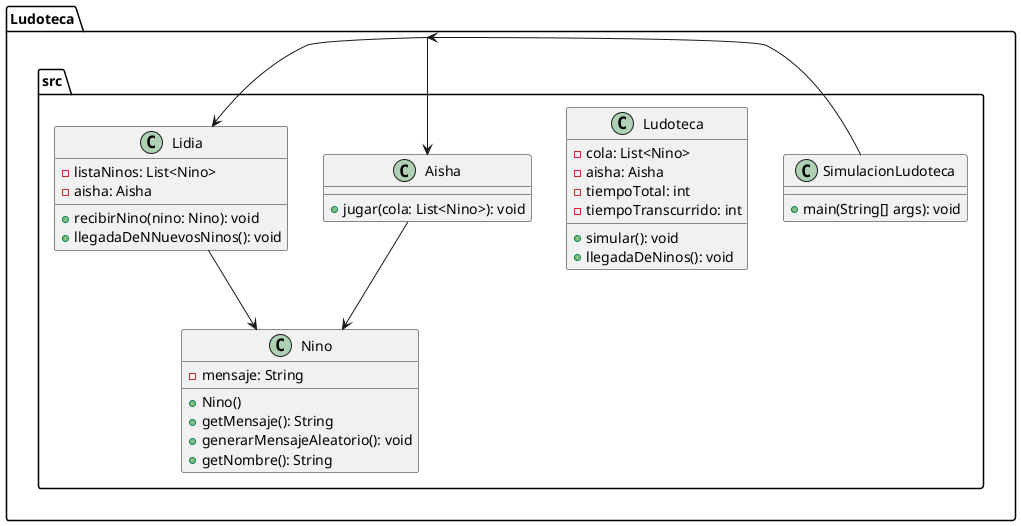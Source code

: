 @startuml Ludoteca

package Ludoteca.src {
    class SimulacionLudoteca {
        + main(String[] args): void
    }

    class  Ludoteca {
        - cola: List<Nino>
        - aisha: Aisha
        - tiempoTotal: int
        - tiempoTranscurrido: int
        + simular(): void
        + llegadaDeNinos(): void
    }

    class Aisha {
        + jugar(cola: List<Nino>): void
    }

    class Lidia {
        - listaNinos: List<Nino>
        - aisha: Aisha
        + recibirNino(nino: Nino): void
        + llegadaDeNNuevosNinos(): void
    }

    class Nino {
        - mensaje: String
        + Nino()
        + getMensaje(): String
        + generarMensajeAleatorio(): void
        + getNombre(): String
    }
}

SimulacionLudoteca --> Ludoteca
Ludoteca --> Aisha
Ludoteca --> Lidia
Lidia --> Nino
Aisha --> Nino

@enduml
